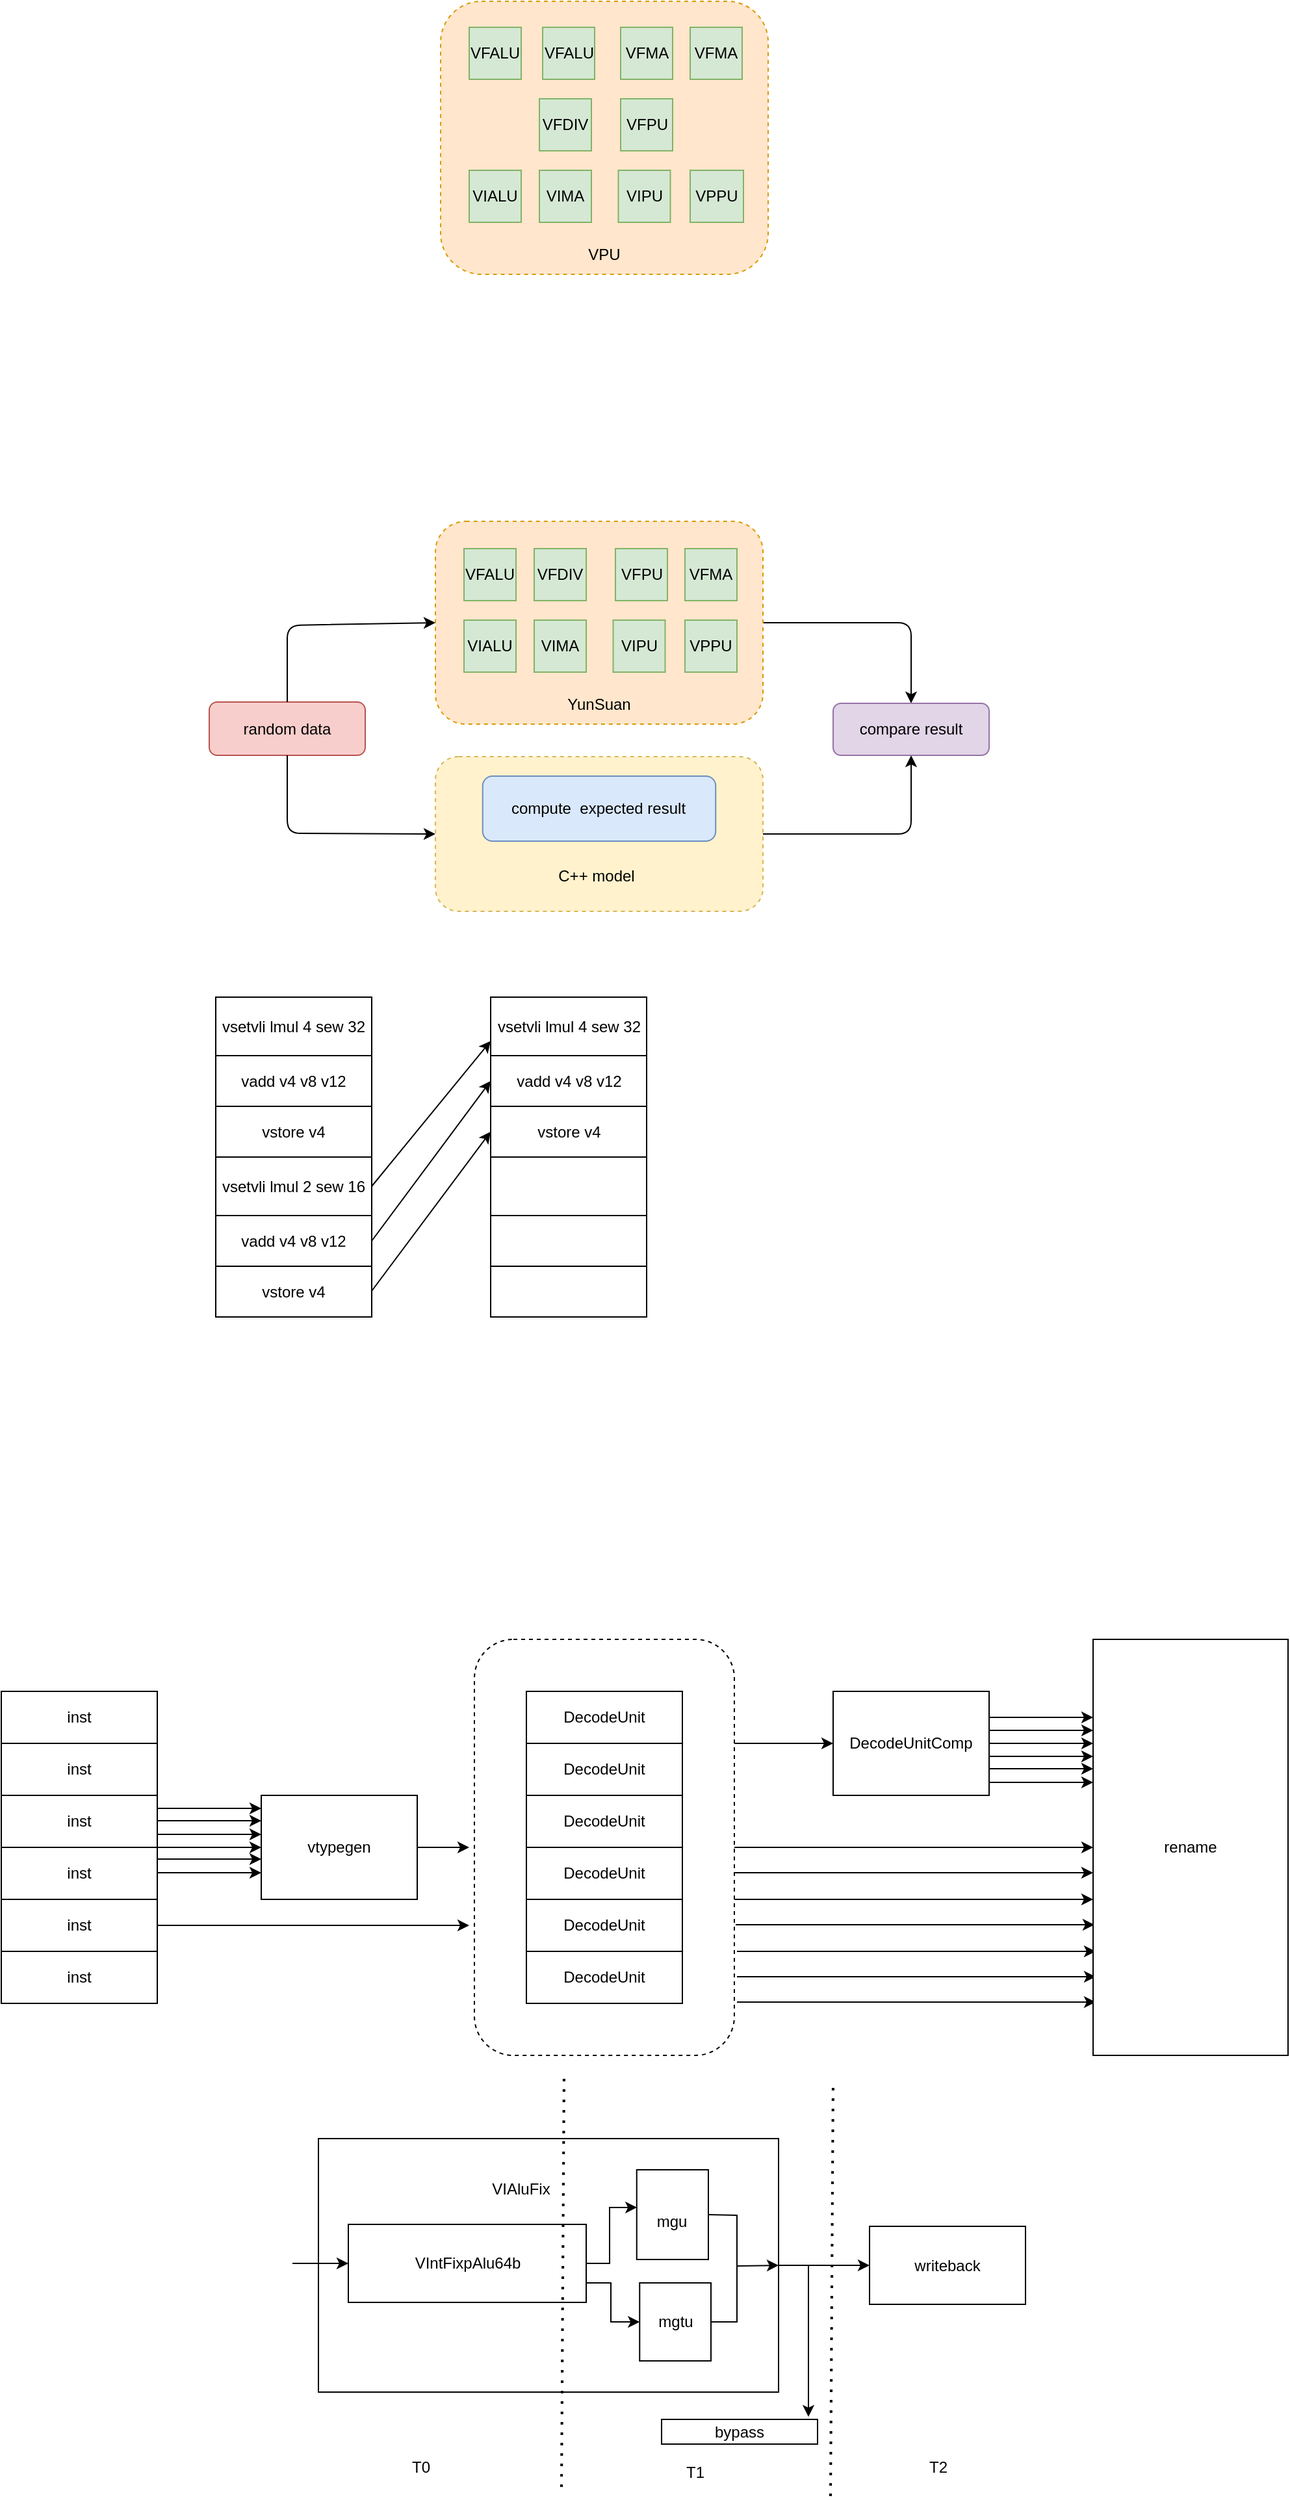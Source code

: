<mxfile version="24.2.3" type="github">
  <diagram name="第 1 页" id="Oki1IA0zw3A5-vE7QpgQ">
    <mxGraphModel dx="2426" dy="745" grid="0" gridSize="10" guides="1" tooltips="1" connect="1" arrows="1" fold="1" page="0" pageScale="1" pageWidth="827" pageHeight="1169" math="0" shadow="0">
      <root>
        <mxCell id="0" />
        <mxCell id="1" parent="0" />
        <mxCell id="VAKV18nR_7jjT1aeklaL-22" style="edgeStyle=orthogonalEdgeStyle;rounded=1;orthogonalLoop=1;jettySize=auto;html=1;exitX=1;exitY=0.5;exitDx=0;exitDy=0;entryX=0.5;entryY=1;entryDx=0;entryDy=0;" parent="1" source="VAKV18nR_7jjT1aeklaL-18" target="VAKV18nR_7jjT1aeklaL-15" edge="1">
          <mxGeometry relative="1" as="geometry" />
        </mxCell>
        <mxCell id="VAKV18nR_7jjT1aeklaL-18" value="" style="rounded=1;whiteSpace=wrap;html=1;dashed=1;fillColor=#fff2cc;strokeColor=#d6b656;" parent="1" vertex="1">
          <mxGeometry x="293.99" y="1081" width="252" height="119" as="geometry" />
        </mxCell>
        <mxCell id="br5jwE6Wy5O4HMgTYWSF-1" value="" style="rounded=1;whiteSpace=wrap;html=1;dashed=1;fillColor=#ffe6cc;strokeColor=#d79b00;" parent="1" vertex="1">
          <mxGeometry x="298" y="500" width="252" height="210" as="geometry" />
        </mxCell>
        <mxCell id="br5jwE6Wy5O4HMgTYWSF-2" value="VIMA" style="rounded=0;whiteSpace=wrap;html=1;fillColor=#d5e8d4;strokeColor=#82b366;" parent="1" vertex="1">
          <mxGeometry x="374" y="630" width="40" height="40" as="geometry" />
        </mxCell>
        <mxCell id="br5jwE6Wy5O4HMgTYWSF-3" value="VFMA" style="rounded=0;whiteSpace=wrap;html=1;fillColor=#d5e8d4;strokeColor=#82b366;" parent="1" vertex="1">
          <mxGeometry x="436.5" y="520" width="40" height="40" as="geometry" />
        </mxCell>
        <mxCell id="br5jwE6Wy5O4HMgTYWSF-4" value="VPU" style="text;html=1;strokeColor=none;fillColor=none;align=center;verticalAlign=middle;whiteSpace=wrap;rounded=0;" parent="1" vertex="1">
          <mxGeometry x="394" y="680" width="60" height="30" as="geometry" />
        </mxCell>
        <mxCell id="br5jwE6Wy5O4HMgTYWSF-5" value="VFALU" style="rounded=0;whiteSpace=wrap;html=1;fillColor=#d5e8d4;strokeColor=#82b366;" parent="1" vertex="1">
          <mxGeometry x="320" y="520" width="40" height="40" as="geometry" />
        </mxCell>
        <mxCell id="br5jwE6Wy5O4HMgTYWSF-6" value="VFMA" style="rounded=0;whiteSpace=wrap;html=1;fillColor=#d5e8d4;strokeColor=#82b366;" parent="1" vertex="1">
          <mxGeometry x="490" y="520" width="40" height="40" as="geometry" />
        </mxCell>
        <mxCell id="br5jwE6Wy5O4HMgTYWSF-7" value="VFDIV" style="rounded=0;whiteSpace=wrap;html=1;fillColor=#d5e8d4;strokeColor=#82b366;" parent="1" vertex="1">
          <mxGeometry x="374" y="575" width="40" height="40" as="geometry" />
        </mxCell>
        <mxCell id="br5jwE6Wy5O4HMgTYWSF-8" value="VPPU" style="rounded=0;whiteSpace=wrap;html=1;fillColor=#d5e8d4;strokeColor=#82b366;" parent="1" vertex="1">
          <mxGeometry x="490" y="630" width="41" height="40" as="geometry" />
        </mxCell>
        <mxCell id="br5jwE6Wy5O4HMgTYWSF-9" value="VIPU" style="rounded=0;whiteSpace=wrap;html=1;fillColor=#d5e8d4;strokeColor=#82b366;" parent="1" vertex="1">
          <mxGeometry x="434.75" y="630" width="40" height="40" as="geometry" />
        </mxCell>
        <mxCell id="br5jwE6Wy5O4HMgTYWSF-10" value="VFALU" style="rounded=0;whiteSpace=wrap;html=1;fillColor=#d5e8d4;strokeColor=#82b366;" parent="1" vertex="1">
          <mxGeometry x="376.5" y="520" width="40" height="40" as="geometry" />
        </mxCell>
        <mxCell id="br5jwE6Wy5O4HMgTYWSF-11" value="VIALU" style="rounded=0;whiteSpace=wrap;html=1;fillColor=#d5e8d4;strokeColor=#82b366;" parent="1" vertex="1">
          <mxGeometry x="320" y="630" width="40" height="40" as="geometry" />
        </mxCell>
        <mxCell id="br5jwE6Wy5O4HMgTYWSF-15" value="VFPU" style="rounded=0;whiteSpace=wrap;html=1;fillColor=#d5e8d4;strokeColor=#82b366;" parent="1" vertex="1">
          <mxGeometry x="436.5" y="575" width="40" height="40" as="geometry" />
        </mxCell>
        <mxCell id="VAKV18nR_7jjT1aeklaL-23" style="edgeStyle=orthogonalEdgeStyle;rounded=1;orthogonalLoop=1;jettySize=auto;html=1;exitX=1;exitY=0.5;exitDx=0;exitDy=0;entryX=0.5;entryY=0;entryDx=0;entryDy=0;" parent="1" source="VAKV18nR_7jjT1aeklaL-1" target="VAKV18nR_7jjT1aeklaL-15" edge="1">
          <mxGeometry relative="1" as="geometry" />
        </mxCell>
        <mxCell id="VAKV18nR_7jjT1aeklaL-1" value="" style="rounded=1;whiteSpace=wrap;html=1;dashed=1;fillColor=#ffe6cc;strokeColor=#d79b00;" parent="1" vertex="1">
          <mxGeometry x="294" y="900" width="252" height="156" as="geometry" />
        </mxCell>
        <mxCell id="VAKV18nR_7jjT1aeklaL-2" value="VIMA" style="rounded=0;whiteSpace=wrap;html=1;fillColor=#d5e8d4;strokeColor=#82b366;" parent="1" vertex="1">
          <mxGeometry x="370" y="976" width="40" height="40" as="geometry" />
        </mxCell>
        <mxCell id="VAKV18nR_7jjT1aeklaL-4" value="YunSuan" style="text;html=1;strokeColor=none;fillColor=none;align=center;verticalAlign=middle;whiteSpace=wrap;rounded=0;" parent="1" vertex="1">
          <mxGeometry x="390" y="1026" width="60" height="30" as="geometry" />
        </mxCell>
        <mxCell id="VAKV18nR_7jjT1aeklaL-5" value="VFALU" style="rounded=0;whiteSpace=wrap;html=1;fillColor=#d5e8d4;strokeColor=#82b366;" parent="1" vertex="1">
          <mxGeometry x="316" y="921" width="40" height="40" as="geometry" />
        </mxCell>
        <mxCell id="VAKV18nR_7jjT1aeklaL-6" value="VFMA" style="rounded=0;whiteSpace=wrap;html=1;fillColor=#d5e8d4;strokeColor=#82b366;" parent="1" vertex="1">
          <mxGeometry x="486" y="921" width="40" height="40" as="geometry" />
        </mxCell>
        <mxCell id="VAKV18nR_7jjT1aeklaL-7" value="VFDIV" style="rounded=0;whiteSpace=wrap;html=1;fillColor=#d5e8d4;strokeColor=#82b366;" parent="1" vertex="1">
          <mxGeometry x="370" y="921" width="40" height="40" as="geometry" />
        </mxCell>
        <mxCell id="VAKV18nR_7jjT1aeklaL-8" value="VPPU" style="rounded=0;whiteSpace=wrap;html=1;fillColor=#d5e8d4;strokeColor=#82b366;" parent="1" vertex="1">
          <mxGeometry x="486" y="976" width="40" height="40" as="geometry" />
        </mxCell>
        <mxCell id="VAKV18nR_7jjT1aeklaL-9" value="VIPU" style="rounded=0;whiteSpace=wrap;html=1;fillColor=#d5e8d4;strokeColor=#82b366;" parent="1" vertex="1">
          <mxGeometry x="430.75" y="976" width="40" height="40" as="geometry" />
        </mxCell>
        <mxCell id="VAKV18nR_7jjT1aeklaL-11" value="VIALU" style="rounded=0;whiteSpace=wrap;html=1;fillColor=#d5e8d4;strokeColor=#82b366;" parent="1" vertex="1">
          <mxGeometry x="316" y="976" width="40" height="40" as="geometry" />
        </mxCell>
        <mxCell id="VAKV18nR_7jjT1aeklaL-12" value="VFPU" style="rounded=0;whiteSpace=wrap;html=1;fillColor=#d5e8d4;strokeColor=#82b366;" parent="1" vertex="1">
          <mxGeometry x="432.5" y="921" width="40" height="40" as="geometry" />
        </mxCell>
        <mxCell id="VAKV18nR_7jjT1aeklaL-13" value="random data" style="rounded=1;whiteSpace=wrap;html=1;fillColor=#f8cecc;strokeColor=#b85450;" parent="1" vertex="1">
          <mxGeometry x="120" y="1039" width="120" height="41" as="geometry" />
        </mxCell>
        <mxCell id="VAKV18nR_7jjT1aeklaL-14" value="compute &amp;nbsp;expected result" style="rounded=1;whiteSpace=wrap;html=1;fillColor=#dae8fc;strokeColor=#6c8ebf;" parent="1" vertex="1">
          <mxGeometry x="330.37" y="1096" width="179.25" height="50" as="geometry" />
        </mxCell>
        <mxCell id="VAKV18nR_7jjT1aeklaL-15" value="compare result" style="rounded=1;whiteSpace=wrap;html=1;fillColor=#e1d5e7;strokeColor=#9673a6;" parent="1" vertex="1">
          <mxGeometry x="600" y="1040" width="120" height="40" as="geometry" />
        </mxCell>
        <mxCell id="VAKV18nR_7jjT1aeklaL-19" value="C++ model" style="text;html=1;strokeColor=none;fillColor=none;align=center;verticalAlign=middle;whiteSpace=wrap;rounded=0;" parent="1" vertex="1">
          <mxGeometry x="384" y="1158" width="68" height="30" as="geometry" />
        </mxCell>
        <mxCell id="VAKV18nR_7jjT1aeklaL-20" value="" style="endArrow=classic;html=1;rounded=1;exitX=0.5;exitY=0;exitDx=0;exitDy=0;entryX=0;entryY=0.5;entryDx=0;entryDy=0;" parent="1" source="VAKV18nR_7jjT1aeklaL-13" target="VAKV18nR_7jjT1aeklaL-1" edge="1">
          <mxGeometry width="50" height="50" relative="1" as="geometry">
            <mxPoint x="380" y="1160" as="sourcePoint" />
            <mxPoint x="430" y="1110" as="targetPoint" />
            <Array as="points">
              <mxPoint x="180" y="980" />
            </Array>
          </mxGeometry>
        </mxCell>
        <mxCell id="VAKV18nR_7jjT1aeklaL-21" value="" style="endArrow=classic;html=1;rounded=1;exitX=0.5;exitY=1;exitDx=0;exitDy=0;entryX=0;entryY=0.5;entryDx=0;entryDy=0;" parent="1" source="VAKV18nR_7jjT1aeklaL-13" target="VAKV18nR_7jjT1aeklaL-18" edge="1">
          <mxGeometry width="50" height="50" relative="1" as="geometry">
            <mxPoint x="380" y="1160" as="sourcePoint" />
            <mxPoint x="430" y="1110" as="targetPoint" />
            <Array as="points">
              <mxPoint x="180" y="1140" />
            </Array>
          </mxGeometry>
        </mxCell>
        <mxCell id="N0mrf-yMHEW6Sfir7Ckb-1" value="vsetvli lmul 4 sew 32" style="rounded=0;whiteSpace=wrap;html=1;" parent="1" vertex="1">
          <mxGeometry x="125" y="1266" width="120" height="45" as="geometry" />
        </mxCell>
        <mxCell id="N0mrf-yMHEW6Sfir7Ckb-2" value="vadd v4 v8 v12" style="rounded=0;whiteSpace=wrap;html=1;" parent="1" vertex="1">
          <mxGeometry x="125" y="1311" width="120" height="39" as="geometry" />
        </mxCell>
        <mxCell id="N0mrf-yMHEW6Sfir7Ckb-3" value="vstore v4" style="rounded=0;whiteSpace=wrap;html=1;" parent="1" vertex="1">
          <mxGeometry x="125" y="1350" width="120" height="39" as="geometry" />
        </mxCell>
        <mxCell id="N0mrf-yMHEW6Sfir7Ckb-4" value="vsetvli lmul 2 sew 16" style="rounded=0;whiteSpace=wrap;html=1;" parent="1" vertex="1">
          <mxGeometry x="125" y="1389" width="120" height="45" as="geometry" />
        </mxCell>
        <mxCell id="N0mrf-yMHEW6Sfir7Ckb-5" value="vadd v4 v8 v12" style="rounded=0;whiteSpace=wrap;html=1;" parent="1" vertex="1">
          <mxGeometry x="125" y="1434" width="120" height="39" as="geometry" />
        </mxCell>
        <mxCell id="N0mrf-yMHEW6Sfir7Ckb-6" value="vstore v4" style="rounded=0;whiteSpace=wrap;html=1;" parent="1" vertex="1">
          <mxGeometry x="125" y="1473" width="120" height="39" as="geometry" />
        </mxCell>
        <mxCell id="N0mrf-yMHEW6Sfir7Ckb-7" value="" style="endArrow=classic;html=1;rounded=0;exitX=1;exitY=0.5;exitDx=0;exitDy=0;entryX=0;entryY=0.5;entryDx=0;entryDy=0;" parent="1" source="N0mrf-yMHEW6Sfir7Ckb-5" target="N0mrf-yMHEW6Sfir7Ckb-9" edge="1">
          <mxGeometry width="50" height="50" relative="1" as="geometry">
            <mxPoint x="245" y="1288" as="sourcePoint" />
            <mxPoint x="342" y="1288" as="targetPoint" />
          </mxGeometry>
        </mxCell>
        <mxCell id="N0mrf-yMHEW6Sfir7Ckb-8" value="vsetvli lmul 4 sew 32" style="rounded=0;whiteSpace=wrap;html=1;" parent="1" vertex="1">
          <mxGeometry x="336.5" y="1266" width="120" height="45" as="geometry" />
        </mxCell>
        <mxCell id="N0mrf-yMHEW6Sfir7Ckb-9" value="vadd v4 v8 v12" style="rounded=0;whiteSpace=wrap;html=1;" parent="1" vertex="1">
          <mxGeometry x="336.5" y="1311" width="120" height="39" as="geometry" />
        </mxCell>
        <mxCell id="N0mrf-yMHEW6Sfir7Ckb-10" value="vstore v4" style="rounded=0;whiteSpace=wrap;html=1;" parent="1" vertex="1">
          <mxGeometry x="336.5" y="1350" width="120" height="39" as="geometry" />
        </mxCell>
        <mxCell id="N0mrf-yMHEW6Sfir7Ckb-11" value="" style="rounded=0;whiteSpace=wrap;html=1;" parent="1" vertex="1">
          <mxGeometry x="336.5" y="1389" width="120" height="45" as="geometry" />
        </mxCell>
        <mxCell id="N0mrf-yMHEW6Sfir7Ckb-12" value="" style="rounded=0;whiteSpace=wrap;html=1;" parent="1" vertex="1">
          <mxGeometry x="336.5" y="1434" width="120" height="39" as="geometry" />
        </mxCell>
        <mxCell id="N0mrf-yMHEW6Sfir7Ckb-13" value="" style="rounded=0;whiteSpace=wrap;html=1;" parent="1" vertex="1">
          <mxGeometry x="336.5" y="1473" width="120" height="39" as="geometry" />
        </mxCell>
        <mxCell id="N0mrf-yMHEW6Sfir7Ckb-20" value="" style="endArrow=classic;html=1;rounded=0;entryX=0;entryY=0.5;entryDx=0;entryDy=0;" parent="1" target="N0mrf-yMHEW6Sfir7Ckb-10" edge="1">
          <mxGeometry width="50" height="50" relative="1" as="geometry">
            <mxPoint x="245" y="1492" as="sourcePoint" />
            <mxPoint x="342" y="1492" as="targetPoint" />
          </mxGeometry>
        </mxCell>
        <mxCell id="N0mrf-yMHEW6Sfir7Ckb-21" value="" style="endArrow=classic;html=1;rounded=0;entryX=0;entryY=0.75;entryDx=0;entryDy=0;exitX=1;exitY=0.5;exitDx=0;exitDy=0;" parent="1" source="N0mrf-yMHEW6Sfir7Ckb-4" target="N0mrf-yMHEW6Sfir7Ckb-8" edge="1">
          <mxGeometry width="50" height="50" relative="1" as="geometry">
            <mxPoint x="255" y="1502" as="sourcePoint" />
            <mxPoint x="403" y="1383" as="targetPoint" />
          </mxGeometry>
        </mxCell>
        <mxCell id="jAPi1ee-6b56DoCTAP6s-1" value="inst" style="rounded=0;whiteSpace=wrap;html=1;" parent="1" vertex="1">
          <mxGeometry x="-40" y="1800" width="120" height="40" as="geometry" />
        </mxCell>
        <mxCell id="jAPi1ee-6b56DoCTAP6s-2" value="inst" style="rounded=0;whiteSpace=wrap;html=1;" parent="1" vertex="1">
          <mxGeometry x="-40" y="1840" width="120" height="40" as="geometry" />
        </mxCell>
        <mxCell id="jAPi1ee-6b56DoCTAP6s-3" value="inst" style="rounded=0;whiteSpace=wrap;html=1;" parent="1" vertex="1">
          <mxGeometry x="-40" y="1880" width="120" height="40" as="geometry" />
        </mxCell>
        <mxCell id="jAPi1ee-6b56DoCTAP6s-4" value="inst" style="rounded=0;whiteSpace=wrap;html=1;" parent="1" vertex="1">
          <mxGeometry x="-40" y="1920" width="120" height="40" as="geometry" />
        </mxCell>
        <mxCell id="jAPi1ee-6b56DoCTAP6s-5" value="inst" style="rounded=0;whiteSpace=wrap;html=1;" parent="1" vertex="1">
          <mxGeometry x="-40" y="1960" width="120" height="40" as="geometry" />
        </mxCell>
        <mxCell id="jAPi1ee-6b56DoCTAP6s-6" value="inst" style="rounded=0;whiteSpace=wrap;html=1;" parent="1" vertex="1">
          <mxGeometry x="-40" y="2000" width="120" height="40" as="geometry" />
        </mxCell>
        <mxCell id="jAPi1ee-6b56DoCTAP6s-7" value="vtypegen" style="rounded=0;whiteSpace=wrap;html=1;" parent="1" vertex="1">
          <mxGeometry x="160" y="1880" width="120" height="80" as="geometry" />
        </mxCell>
        <mxCell id="jAPi1ee-6b56DoCTAP6s-8" value="" style="endArrow=classic;html=1;rounded=0;exitX=1;exitY=0.25;exitDx=0;exitDy=0;" parent="1" source="jAPi1ee-6b56DoCTAP6s-3" edge="1">
          <mxGeometry width="50" height="50" relative="1" as="geometry">
            <mxPoint x="390" y="2190" as="sourcePoint" />
            <mxPoint x="160" y="1890" as="targetPoint" />
          </mxGeometry>
        </mxCell>
        <mxCell id="jAPi1ee-6b56DoCTAP6s-9" value="" style="endArrow=classic;html=1;rounded=0;exitX=1;exitY=0.25;exitDx=0;exitDy=0;" parent="1" edge="1">
          <mxGeometry width="50" height="50" relative="1" as="geometry">
            <mxPoint x="80" y="1899.5" as="sourcePoint" />
            <mxPoint x="160" y="1899.5" as="targetPoint" />
          </mxGeometry>
        </mxCell>
        <mxCell id="jAPi1ee-6b56DoCTAP6s-10" value="" style="endArrow=classic;html=1;rounded=0;exitX=1;exitY=0.25;exitDx=0;exitDy=0;" parent="1" edge="1">
          <mxGeometry width="50" height="50" relative="1" as="geometry">
            <mxPoint x="80" y="1910" as="sourcePoint" />
            <mxPoint x="160" y="1910" as="targetPoint" />
          </mxGeometry>
        </mxCell>
        <mxCell id="jAPi1ee-6b56DoCTAP6s-11" value="" style="endArrow=classic;html=1;rounded=0;exitX=1;exitY=0.25;exitDx=0;exitDy=0;" parent="1" edge="1">
          <mxGeometry width="50" height="50" relative="1" as="geometry">
            <mxPoint x="80" y="1920" as="sourcePoint" />
            <mxPoint x="160" y="1920" as="targetPoint" />
          </mxGeometry>
        </mxCell>
        <mxCell id="jAPi1ee-6b56DoCTAP6s-12" value="" style="endArrow=classic;html=1;rounded=0;exitX=1;exitY=0.25;exitDx=0;exitDy=0;" parent="1" edge="1">
          <mxGeometry width="50" height="50" relative="1" as="geometry">
            <mxPoint x="80" y="1929" as="sourcePoint" />
            <mxPoint x="160" y="1929" as="targetPoint" />
          </mxGeometry>
        </mxCell>
        <mxCell id="jAPi1ee-6b56DoCTAP6s-13" value="" style="endArrow=classic;html=1;rounded=0;exitX=1;exitY=0.25;exitDx=0;exitDy=0;" parent="1" edge="1">
          <mxGeometry width="50" height="50" relative="1" as="geometry">
            <mxPoint x="80" y="1939.5" as="sourcePoint" />
            <mxPoint x="160" y="1939.5" as="targetPoint" />
          </mxGeometry>
        </mxCell>
        <mxCell id="jAPi1ee-6b56DoCTAP6s-14" value="" style="rounded=1;whiteSpace=wrap;html=1;dashed=1;" parent="1" vertex="1">
          <mxGeometry x="324" y="1760" width="200" height="320" as="geometry" />
        </mxCell>
        <mxCell id="jAPi1ee-6b56DoCTAP6s-15" value="DecodeUnit" style="rounded=0;whiteSpace=wrap;html=1;" parent="1" vertex="1">
          <mxGeometry x="364" y="1800" width="120" height="40" as="geometry" />
        </mxCell>
        <mxCell id="jAPi1ee-6b56DoCTAP6s-16" value="DecodeUnit" style="rounded=0;whiteSpace=wrap;html=1;" parent="1" vertex="1">
          <mxGeometry x="364" y="1840" width="120" height="40" as="geometry" />
        </mxCell>
        <mxCell id="jAPi1ee-6b56DoCTAP6s-17" value="DecodeUnit" style="rounded=0;whiteSpace=wrap;html=1;" parent="1" vertex="1">
          <mxGeometry x="364" y="1880" width="120" height="40" as="geometry" />
        </mxCell>
        <mxCell id="jAPi1ee-6b56DoCTAP6s-18" value="DecodeUnit" style="rounded=0;whiteSpace=wrap;html=1;" parent="1" vertex="1">
          <mxGeometry x="364" y="1920" width="120" height="40" as="geometry" />
        </mxCell>
        <mxCell id="jAPi1ee-6b56DoCTAP6s-19" value="DecodeUnit" style="rounded=0;whiteSpace=wrap;html=1;" parent="1" vertex="1">
          <mxGeometry x="364" y="1960" width="120" height="40" as="geometry" />
        </mxCell>
        <mxCell id="jAPi1ee-6b56DoCTAP6s-20" value="DecodeUnit" style="rounded=0;whiteSpace=wrap;html=1;" parent="1" vertex="1">
          <mxGeometry x="364" y="2000" width="120" height="40" as="geometry" />
        </mxCell>
        <mxCell id="jAPi1ee-6b56DoCTAP6s-22" value="" style="endArrow=classic;html=1;rounded=0;exitX=1;exitY=0.5;exitDx=0;exitDy=0;" parent="1" source="jAPi1ee-6b56DoCTAP6s-5" edge="1">
          <mxGeometry width="50" height="50" relative="1" as="geometry">
            <mxPoint x="390" y="2190" as="sourcePoint" />
            <mxPoint x="320" y="1980" as="targetPoint" />
          </mxGeometry>
        </mxCell>
        <mxCell id="jAPi1ee-6b56DoCTAP6s-23" value="" style="endArrow=classic;html=1;rounded=0;exitX=1;exitY=0.5;exitDx=0;exitDy=0;" parent="1" source="jAPi1ee-6b56DoCTAP6s-7" edge="1">
          <mxGeometry width="50" height="50" relative="1" as="geometry">
            <mxPoint x="390" y="2190" as="sourcePoint" />
            <mxPoint x="320" y="1920" as="targetPoint" />
          </mxGeometry>
        </mxCell>
        <mxCell id="jAPi1ee-6b56DoCTAP6s-24" value="" style="endArrow=classic;html=1;rounded=0;exitX=1;exitY=0.25;exitDx=0;exitDy=0;" parent="1" source="jAPi1ee-6b56DoCTAP6s-14" edge="1">
          <mxGeometry width="50" height="50" relative="1" as="geometry">
            <mxPoint x="390" y="2190" as="sourcePoint" />
            <mxPoint x="600" y="1840" as="targetPoint" />
          </mxGeometry>
        </mxCell>
        <mxCell id="jAPi1ee-6b56DoCTAP6s-26" value="DecodeUnitComp" style="rounded=0;whiteSpace=wrap;html=1;" parent="1" vertex="1">
          <mxGeometry x="600" y="1800" width="120" height="80" as="geometry" />
        </mxCell>
        <mxCell id="jAPi1ee-6b56DoCTAP6s-33" value="" style="endArrow=classic;html=1;rounded=0;exitX=1;exitY=0.25;exitDx=0;exitDy=0;" parent="1" source="jAPi1ee-6b56DoCTAP6s-26" edge="1">
          <mxGeometry width="50" height="50" relative="1" as="geometry">
            <mxPoint x="770" y="1840" as="sourcePoint" />
            <mxPoint x="800" y="1820" as="targetPoint" />
          </mxGeometry>
        </mxCell>
        <mxCell id="jAPi1ee-6b56DoCTAP6s-34" value="" style="endArrow=classic;html=1;rounded=0;exitX=1;exitY=0.25;exitDx=0;exitDy=0;" parent="1" edge="1">
          <mxGeometry width="50" height="50" relative="1" as="geometry">
            <mxPoint x="720" y="1830" as="sourcePoint" />
            <mxPoint x="800" y="1830" as="targetPoint" />
          </mxGeometry>
        </mxCell>
        <mxCell id="jAPi1ee-6b56DoCTAP6s-35" value="" style="endArrow=classic;html=1;rounded=0;exitX=1;exitY=0.25;exitDx=0;exitDy=0;" parent="1" edge="1">
          <mxGeometry width="50" height="50" relative="1" as="geometry">
            <mxPoint x="720" y="1840" as="sourcePoint" />
            <mxPoint x="800" y="1840" as="targetPoint" />
          </mxGeometry>
        </mxCell>
        <mxCell id="jAPi1ee-6b56DoCTAP6s-36" value="" style="endArrow=classic;html=1;rounded=0;exitX=1;exitY=0.25;exitDx=0;exitDy=0;" parent="1" edge="1">
          <mxGeometry width="50" height="50" relative="1" as="geometry">
            <mxPoint x="720" y="1850" as="sourcePoint" />
            <mxPoint x="800" y="1850" as="targetPoint" />
          </mxGeometry>
        </mxCell>
        <mxCell id="jAPi1ee-6b56DoCTAP6s-37" value="" style="endArrow=classic;html=1;rounded=0;exitX=1;exitY=0.25;exitDx=0;exitDy=0;" parent="1" edge="1">
          <mxGeometry width="50" height="50" relative="1" as="geometry">
            <mxPoint x="720" y="1859.5" as="sourcePoint" />
            <mxPoint x="800" y="1859.5" as="targetPoint" />
          </mxGeometry>
        </mxCell>
        <mxCell id="jAPi1ee-6b56DoCTAP6s-38" value="" style="endArrow=classic;html=1;rounded=0;exitX=1;exitY=0.25;exitDx=0;exitDy=0;" parent="1" edge="1">
          <mxGeometry width="50" height="50" relative="1" as="geometry">
            <mxPoint x="720" y="1870" as="sourcePoint" />
            <mxPoint x="800" y="1870" as="targetPoint" />
          </mxGeometry>
        </mxCell>
        <mxCell id="jAPi1ee-6b56DoCTAP6s-39" value="" style="endArrow=classic;html=1;rounded=0;exitX=1;exitY=0.5;exitDx=0;exitDy=0;" parent="1" source="jAPi1ee-6b56DoCTAP6s-14" edge="1">
          <mxGeometry width="50" height="50" relative="1" as="geometry">
            <mxPoint x="390" y="2190" as="sourcePoint" />
            <mxPoint x="800" y="1920" as="targetPoint" />
          </mxGeometry>
        </mxCell>
        <mxCell id="jAPi1ee-6b56DoCTAP6s-40" value="" style="endArrow=classic;html=1;rounded=0;exitX=1;exitY=0.5;exitDx=0;exitDy=0;" parent="1" edge="1">
          <mxGeometry width="50" height="50" relative="1" as="geometry">
            <mxPoint x="524" y="1939.5" as="sourcePoint" />
            <mxPoint x="800" y="1939.5" as="targetPoint" />
          </mxGeometry>
        </mxCell>
        <mxCell id="jAPi1ee-6b56DoCTAP6s-42" value="" style="endArrow=classic;html=1;rounded=0;exitX=1;exitY=0.5;exitDx=0;exitDy=0;" parent="1" edge="1">
          <mxGeometry width="50" height="50" relative="1" as="geometry">
            <mxPoint x="524" y="1960" as="sourcePoint" />
            <mxPoint x="800" y="1960" as="targetPoint" />
          </mxGeometry>
        </mxCell>
        <mxCell id="jAPi1ee-6b56DoCTAP6s-43" value="" style="endArrow=classic;html=1;rounded=0;exitX=1;exitY=0.5;exitDx=0;exitDy=0;" parent="1" edge="1">
          <mxGeometry width="50" height="50" relative="1" as="geometry">
            <mxPoint x="525" y="1979.5" as="sourcePoint" />
            <mxPoint x="801" y="1979.5" as="targetPoint" />
          </mxGeometry>
        </mxCell>
        <mxCell id="jAPi1ee-6b56DoCTAP6s-44" value="" style="endArrow=classic;html=1;rounded=0;exitX=1;exitY=0.5;exitDx=0;exitDy=0;" parent="1" edge="1">
          <mxGeometry width="50" height="50" relative="1" as="geometry">
            <mxPoint x="526" y="2000" as="sourcePoint" />
            <mxPoint x="802" y="2000" as="targetPoint" />
          </mxGeometry>
        </mxCell>
        <mxCell id="jAPi1ee-6b56DoCTAP6s-45" value="" style="endArrow=classic;html=1;rounded=0;exitX=1;exitY=0.5;exitDx=0;exitDy=0;" parent="1" edge="1">
          <mxGeometry width="50" height="50" relative="1" as="geometry">
            <mxPoint x="526" y="2039" as="sourcePoint" />
            <mxPoint x="802" y="2039" as="targetPoint" />
          </mxGeometry>
        </mxCell>
        <mxCell id="jAPi1ee-6b56DoCTAP6s-46" value="" style="endArrow=classic;html=1;rounded=0;exitX=1;exitY=0.5;exitDx=0;exitDy=0;" parent="1" edge="1">
          <mxGeometry width="50" height="50" relative="1" as="geometry">
            <mxPoint x="526" y="2019.5" as="sourcePoint" />
            <mxPoint x="802" y="2019.5" as="targetPoint" />
          </mxGeometry>
        </mxCell>
        <mxCell id="jAPi1ee-6b56DoCTAP6s-47" value="rename" style="rounded=0;whiteSpace=wrap;html=1;" parent="1" vertex="1">
          <mxGeometry x="800" y="1760" width="150" height="320" as="geometry" />
        </mxCell>
        <mxCell id="0AnK8JpUa4K8r7q2UwyV-1" value="" style="rounded=0;whiteSpace=wrap;html=1;" vertex="1" parent="1">
          <mxGeometry x="204" y="2144" width="354" height="195" as="geometry" />
        </mxCell>
        <mxCell id="0AnK8JpUa4K8r7q2UwyV-3" value="" style="rounded=0;whiteSpace=wrap;html=1;" vertex="1" parent="1">
          <mxGeometry x="227" y="2210" width="183" height="60" as="geometry" />
        </mxCell>
        <mxCell id="0AnK8JpUa4K8r7q2UwyV-4" value="" style="rounded=0;whiteSpace=wrap;html=1;" vertex="1" parent="1">
          <mxGeometry x="448.88" y="2168" width="55.12" height="69" as="geometry" />
        </mxCell>
        <mxCell id="0AnK8JpUa4K8r7q2UwyV-5" value="" style="rounded=0;whiteSpace=wrap;html=1;" vertex="1" parent="1">
          <mxGeometry x="451.13" y="2255" width="54.87" height="60" as="geometry" />
        </mxCell>
        <mxCell id="0AnK8JpUa4K8r7q2UwyV-6" value="" style="endArrow=classic;html=1;rounded=0;exitX=1;exitY=0.75;exitDx=0;exitDy=0;entryX=0;entryY=0.5;entryDx=0;entryDy=0;" edge="1" parent="1" source="0AnK8JpUa4K8r7q2UwyV-3" target="0AnK8JpUa4K8r7q2UwyV-5">
          <mxGeometry width="50" height="50" relative="1" as="geometry">
            <mxPoint x="403" y="2362" as="sourcePoint" />
            <mxPoint x="453" y="2312" as="targetPoint" />
            <Array as="points">
              <mxPoint x="429" y="2255" />
              <mxPoint x="429" y="2285" />
            </Array>
          </mxGeometry>
        </mxCell>
        <mxCell id="0AnK8JpUa4K8r7q2UwyV-7" value="" style="endArrow=classic;html=1;rounded=0;exitX=1;exitY=0.5;exitDx=0;exitDy=0;entryX=0.004;entryY=0.42;entryDx=0;entryDy=0;entryPerimeter=0;" edge="1" parent="1" source="0AnK8JpUa4K8r7q2UwyV-3" target="0AnK8JpUa4K8r7q2UwyV-4">
          <mxGeometry width="50" height="50" relative="1" as="geometry">
            <mxPoint x="403" y="2362" as="sourcePoint" />
            <mxPoint x="453" y="2312" as="targetPoint" />
            <Array as="points">
              <mxPoint x="428" y="2240" />
              <mxPoint x="428" y="2197" />
            </Array>
          </mxGeometry>
        </mxCell>
        <mxCell id="0AnK8JpUa4K8r7q2UwyV-8" value="" style="endArrow=classic;html=1;rounded=0;entryX=0;entryY=0.5;entryDx=0;entryDy=0;" edge="1" parent="1" target="0AnK8JpUa4K8r7q2UwyV-3">
          <mxGeometry width="50" height="50" relative="1" as="geometry">
            <mxPoint x="184" y="2240" as="sourcePoint" />
            <mxPoint x="453" y="2312" as="targetPoint" />
          </mxGeometry>
        </mxCell>
        <mxCell id="0AnK8JpUa4K8r7q2UwyV-10" value="" style="endArrow=classic;html=1;rounded=0;exitX=1;exitY=0.5;exitDx=0;exitDy=0;entryX=1;entryY=0.5;entryDx=0;entryDy=0;" edge="1" parent="1" source="0AnK8JpUa4K8r7q2UwyV-5" target="0AnK8JpUa4K8r7q2UwyV-1">
          <mxGeometry width="50" height="50" relative="1" as="geometry">
            <mxPoint x="403" y="2362" as="sourcePoint" />
            <mxPoint x="453" y="2312" as="targetPoint" />
            <Array as="points">
              <mxPoint x="526" y="2285" />
              <mxPoint x="526" y="2242" />
            </Array>
          </mxGeometry>
        </mxCell>
        <mxCell id="0AnK8JpUa4K8r7q2UwyV-12" value="" style="endArrow=none;html=1;rounded=0;exitX=1;exitY=0.5;exitDx=0;exitDy=0;" edge="1" parent="1" source="0AnK8JpUa4K8r7q2UwyV-4">
          <mxGeometry width="50" height="50" relative="1" as="geometry">
            <mxPoint x="403" y="2362" as="sourcePoint" />
            <mxPoint x="526" y="2242" as="targetPoint" />
            <Array as="points">
              <mxPoint x="526" y="2203" />
            </Array>
          </mxGeometry>
        </mxCell>
        <mxCell id="0AnK8JpUa4K8r7q2UwyV-13" value="VIAluFix" style="text;html=1;align=center;verticalAlign=middle;whiteSpace=wrap;rounded=0;" vertex="1" parent="1">
          <mxGeometry x="330.37" y="2168" width="60" height="30" as="geometry" />
        </mxCell>
        <mxCell id="0AnK8JpUa4K8r7q2UwyV-14" value="VIntFixpAlu64b" style="text;html=1;align=center;verticalAlign=middle;whiteSpace=wrap;rounded=0;" vertex="1" parent="1">
          <mxGeometry x="288.5" y="2225" width="60" height="30" as="geometry" />
        </mxCell>
        <mxCell id="0AnK8JpUa4K8r7q2UwyV-15" value="mgu" style="text;html=1;align=center;verticalAlign=middle;whiteSpace=wrap;rounded=0;" vertex="1" parent="1">
          <mxGeometry x="446.44" y="2193" width="60" height="30" as="geometry" />
        </mxCell>
        <mxCell id="0AnK8JpUa4K8r7q2UwyV-16" value="mgtu" style="text;html=1;align=center;verticalAlign=middle;whiteSpace=wrap;rounded=0;" vertex="1" parent="1">
          <mxGeometry x="448.88" y="2270" width="60" height="30" as="geometry" />
        </mxCell>
        <mxCell id="0AnK8JpUa4K8r7q2UwyV-17" value="" style="endArrow=none;dashed=1;html=1;dashPattern=1 3;strokeWidth=2;rounded=0;" edge="1" parent="1">
          <mxGeometry width="50" height="50" relative="1" as="geometry">
            <mxPoint x="391" y="2412" as="sourcePoint" />
            <mxPoint x="393" y="2092" as="targetPoint" />
          </mxGeometry>
        </mxCell>
        <mxCell id="0AnK8JpUa4K8r7q2UwyV-18" value="writeback" style="rounded=0;whiteSpace=wrap;html=1;" vertex="1" parent="1">
          <mxGeometry x="628" y="2211.5" width="120" height="60" as="geometry" />
        </mxCell>
        <mxCell id="0AnK8JpUa4K8r7q2UwyV-19" value="" style="endArrow=classic;html=1;rounded=0;exitX=1;exitY=0.5;exitDx=0;exitDy=0;entryX=0;entryY=0.5;entryDx=0;entryDy=0;" edge="1" parent="1" source="0AnK8JpUa4K8r7q2UwyV-1" target="0AnK8JpUa4K8r7q2UwyV-18">
          <mxGeometry width="50" height="50" relative="1" as="geometry">
            <mxPoint x="403" y="2362" as="sourcePoint" />
            <mxPoint x="453" y="2312" as="targetPoint" />
          </mxGeometry>
        </mxCell>
        <mxCell id="0AnK8JpUa4K8r7q2UwyV-20" value="" style="endArrow=none;dashed=1;html=1;dashPattern=1 3;strokeWidth=2;rounded=0;" edge="1" parent="1">
          <mxGeometry width="50" height="50" relative="1" as="geometry">
            <mxPoint x="598" y="2419" as="sourcePoint" />
            <mxPoint x="600" y="2099" as="targetPoint" />
          </mxGeometry>
        </mxCell>
        <mxCell id="0AnK8JpUa4K8r7q2UwyV-21" value="T0" style="text;html=1;align=center;verticalAlign=middle;whiteSpace=wrap;rounded=0;" vertex="1" parent="1">
          <mxGeometry x="253" y="2382" width="60" height="30" as="geometry" />
        </mxCell>
        <mxCell id="0AnK8JpUa4K8r7q2UwyV-22" value="" style="endArrow=classic;html=1;rounded=0;" edge="1" parent="1">
          <mxGeometry width="50" height="50" relative="1" as="geometry">
            <mxPoint x="581" y="2242" as="sourcePoint" />
            <mxPoint x="581" y="2358" as="targetPoint" />
          </mxGeometry>
        </mxCell>
        <mxCell id="0AnK8JpUa4K8r7q2UwyV-23" value="bypass" style="rounded=0;whiteSpace=wrap;html=1;" vertex="1" parent="1">
          <mxGeometry x="468" y="2360" width="120" height="19" as="geometry" />
        </mxCell>
        <mxCell id="0AnK8JpUa4K8r7q2UwyV-24" value="T1" style="text;html=1;align=center;verticalAlign=middle;whiteSpace=wrap;rounded=0;" vertex="1" parent="1">
          <mxGeometry x="464" y="2386" width="60" height="30" as="geometry" />
        </mxCell>
        <mxCell id="0AnK8JpUa4K8r7q2UwyV-25" value="T2" style="text;html=1;align=center;verticalAlign=middle;whiteSpace=wrap;rounded=0;" vertex="1" parent="1">
          <mxGeometry x="651" y="2382" width="60" height="30" as="geometry" />
        </mxCell>
      </root>
    </mxGraphModel>
  </diagram>
</mxfile>
